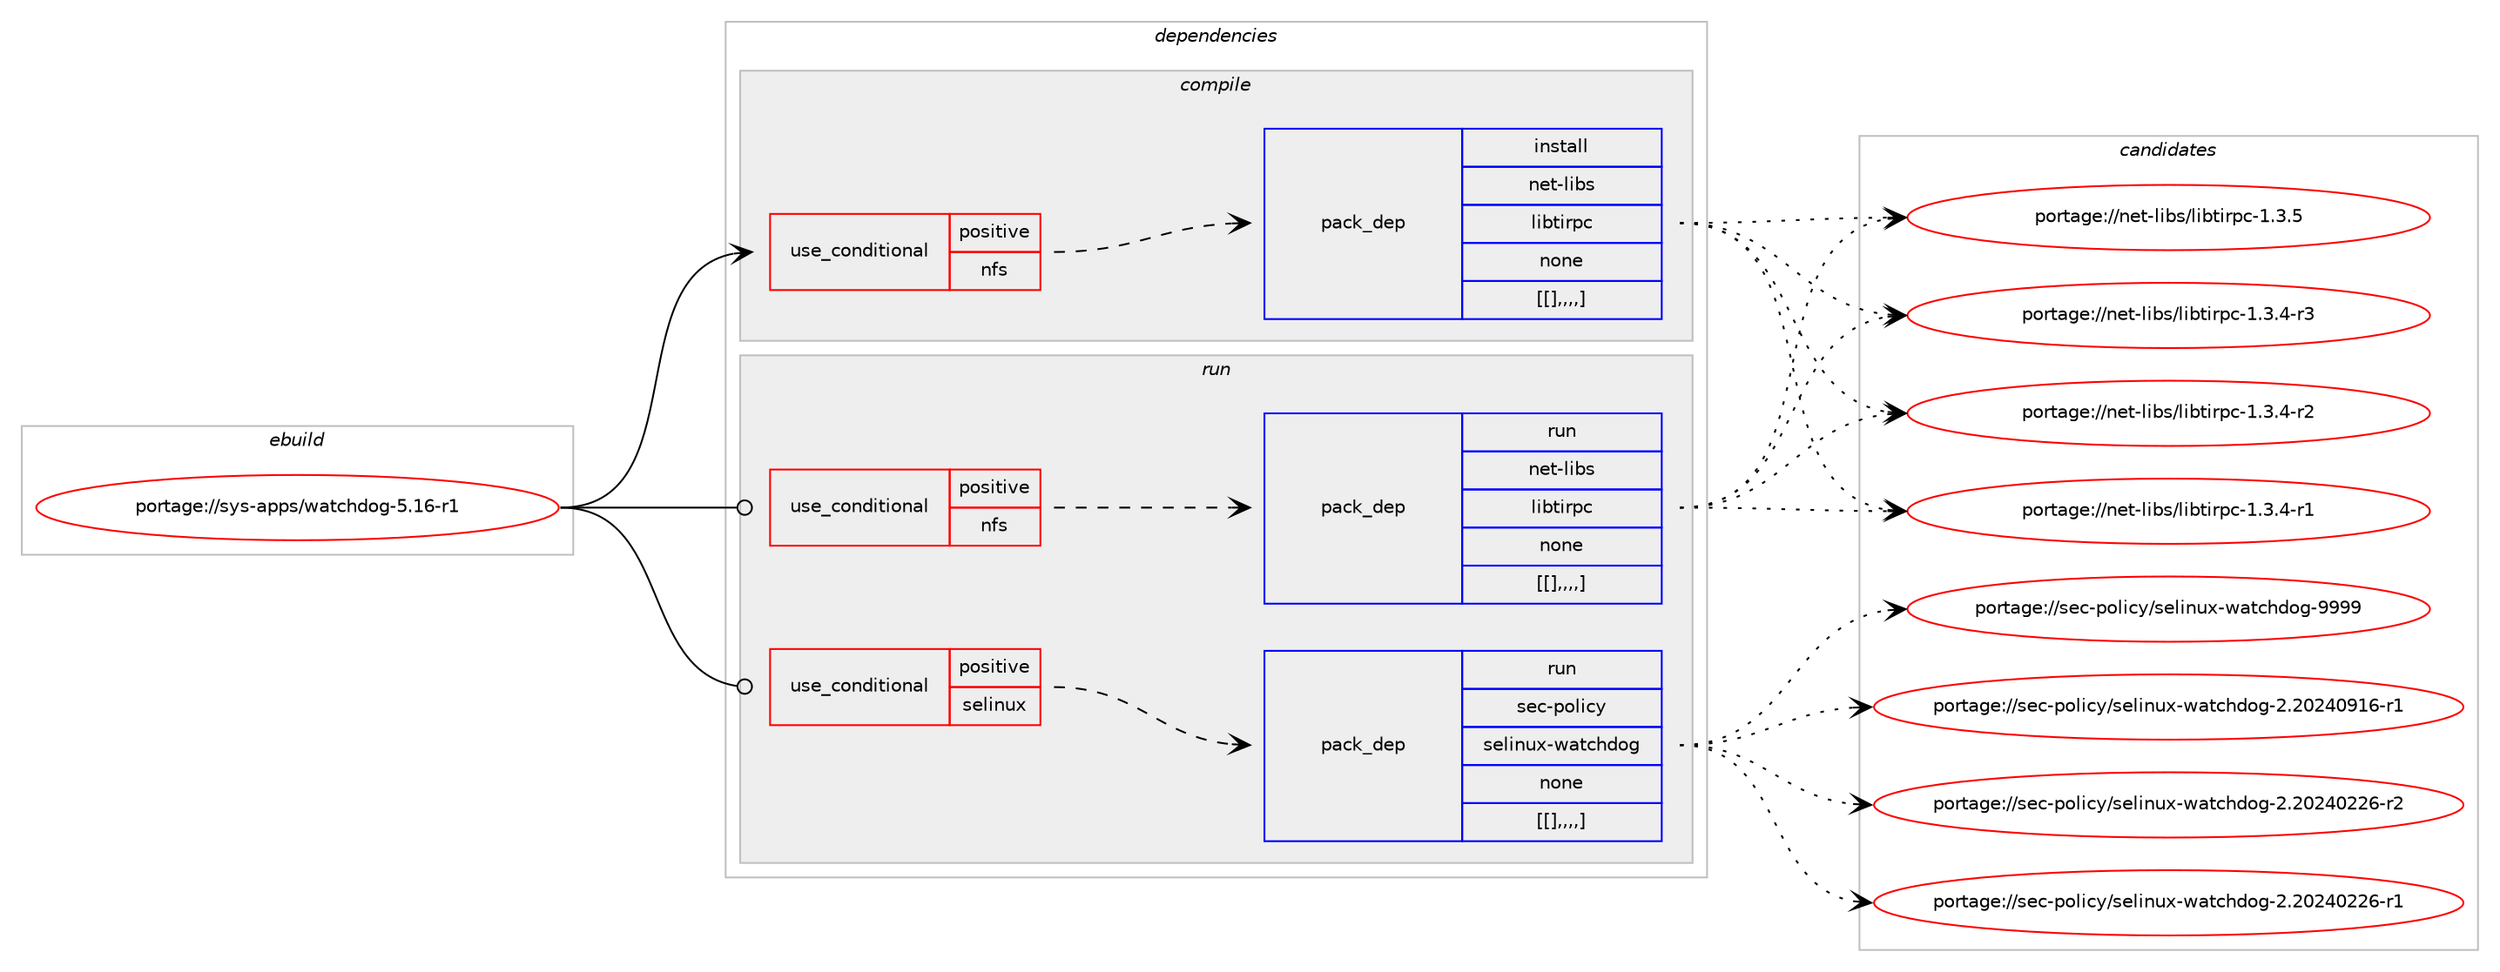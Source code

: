 digraph prolog {

# *************
# Graph options
# *************

newrank=true;
concentrate=true;
compound=true;
graph [rankdir=LR,fontname=Helvetica,fontsize=10,ranksep=1.5];#, ranksep=2.5, nodesep=0.2];
edge  [arrowhead=vee];
node  [fontname=Helvetica,fontsize=10];

# **********
# The ebuild
# **********

subgraph cluster_leftcol {
color=gray;
label=<<i>ebuild</i>>;
id [label="portage://sys-apps/watchdog-5.16-r1", color=red, width=4, href="../sys-apps/watchdog-5.16-r1.svg"];
}

# ****************
# The dependencies
# ****************

subgraph cluster_midcol {
color=gray;
label=<<i>dependencies</i>>;
subgraph cluster_compile {
fillcolor="#eeeeee";
style=filled;
label=<<i>compile</i>>;
subgraph cond3994 {
dependency11109 [label=<<TABLE BORDER="0" CELLBORDER="1" CELLSPACING="0" CELLPADDING="4"><TR><TD ROWSPAN="3" CELLPADDING="10">use_conditional</TD></TR><TR><TD>positive</TD></TR><TR><TD>nfs</TD></TR></TABLE>>, shape=none, color=red];
subgraph pack7087 {
dependency11110 [label=<<TABLE BORDER="0" CELLBORDER="1" CELLSPACING="0" CELLPADDING="4" WIDTH="220"><TR><TD ROWSPAN="6" CELLPADDING="30">pack_dep</TD></TR><TR><TD WIDTH="110">install</TD></TR><TR><TD>net-libs</TD></TR><TR><TD>libtirpc</TD></TR><TR><TD>none</TD></TR><TR><TD>[[],,,,]</TD></TR></TABLE>>, shape=none, color=blue];
}
dependency11109:e -> dependency11110:w [weight=20,style="dashed",arrowhead="vee"];
}
id:e -> dependency11109:w [weight=20,style="solid",arrowhead="vee"];
}
subgraph cluster_compileandrun {
fillcolor="#eeeeee";
style=filled;
label=<<i>compile and run</i>>;
}
subgraph cluster_run {
fillcolor="#eeeeee";
style=filled;
label=<<i>run</i>>;
subgraph cond3995 {
dependency11111 [label=<<TABLE BORDER="0" CELLBORDER="1" CELLSPACING="0" CELLPADDING="4"><TR><TD ROWSPAN="3" CELLPADDING="10">use_conditional</TD></TR><TR><TD>positive</TD></TR><TR><TD>nfs</TD></TR></TABLE>>, shape=none, color=red];
subgraph pack7088 {
dependency11112 [label=<<TABLE BORDER="0" CELLBORDER="1" CELLSPACING="0" CELLPADDING="4" WIDTH="220"><TR><TD ROWSPAN="6" CELLPADDING="30">pack_dep</TD></TR><TR><TD WIDTH="110">run</TD></TR><TR><TD>net-libs</TD></TR><TR><TD>libtirpc</TD></TR><TR><TD>none</TD></TR><TR><TD>[[],,,,]</TD></TR></TABLE>>, shape=none, color=blue];
}
dependency11111:e -> dependency11112:w [weight=20,style="dashed",arrowhead="vee"];
}
id:e -> dependency11111:w [weight=20,style="solid",arrowhead="odot"];
subgraph cond3996 {
dependency11113 [label=<<TABLE BORDER="0" CELLBORDER="1" CELLSPACING="0" CELLPADDING="4"><TR><TD ROWSPAN="3" CELLPADDING="10">use_conditional</TD></TR><TR><TD>positive</TD></TR><TR><TD>selinux</TD></TR></TABLE>>, shape=none, color=red];
subgraph pack7089 {
dependency11114 [label=<<TABLE BORDER="0" CELLBORDER="1" CELLSPACING="0" CELLPADDING="4" WIDTH="220"><TR><TD ROWSPAN="6" CELLPADDING="30">pack_dep</TD></TR><TR><TD WIDTH="110">run</TD></TR><TR><TD>sec-policy</TD></TR><TR><TD>selinux-watchdog</TD></TR><TR><TD>none</TD></TR><TR><TD>[[],,,,]</TD></TR></TABLE>>, shape=none, color=blue];
}
dependency11113:e -> dependency11114:w [weight=20,style="dashed",arrowhead="vee"];
}
id:e -> dependency11113:w [weight=20,style="solid",arrowhead="odot"];
}
}

# **************
# The candidates
# **************

subgraph cluster_choices {
rank=same;
color=gray;
label=<<i>candidates</i>>;

subgraph choice7087 {
color=black;
nodesep=1;
choice1101011164510810598115471081059811610511411299454946514653 [label="portage://net-libs/libtirpc-1.3.5", color=red, width=4,href="../net-libs/libtirpc-1.3.5.svg"];
choice11010111645108105981154710810598116105114112994549465146524511451 [label="portage://net-libs/libtirpc-1.3.4-r3", color=red, width=4,href="../net-libs/libtirpc-1.3.4-r3.svg"];
choice11010111645108105981154710810598116105114112994549465146524511450 [label="portage://net-libs/libtirpc-1.3.4-r2", color=red, width=4,href="../net-libs/libtirpc-1.3.4-r2.svg"];
choice11010111645108105981154710810598116105114112994549465146524511449 [label="portage://net-libs/libtirpc-1.3.4-r1", color=red, width=4,href="../net-libs/libtirpc-1.3.4-r1.svg"];
dependency11110:e -> choice1101011164510810598115471081059811610511411299454946514653:w [style=dotted,weight="100"];
dependency11110:e -> choice11010111645108105981154710810598116105114112994549465146524511451:w [style=dotted,weight="100"];
dependency11110:e -> choice11010111645108105981154710810598116105114112994549465146524511450:w [style=dotted,weight="100"];
dependency11110:e -> choice11010111645108105981154710810598116105114112994549465146524511449:w [style=dotted,weight="100"];
}
subgraph choice7088 {
color=black;
nodesep=1;
choice1101011164510810598115471081059811610511411299454946514653 [label="portage://net-libs/libtirpc-1.3.5", color=red, width=4,href="../net-libs/libtirpc-1.3.5.svg"];
choice11010111645108105981154710810598116105114112994549465146524511451 [label="portage://net-libs/libtirpc-1.3.4-r3", color=red, width=4,href="../net-libs/libtirpc-1.3.4-r3.svg"];
choice11010111645108105981154710810598116105114112994549465146524511450 [label="portage://net-libs/libtirpc-1.3.4-r2", color=red, width=4,href="../net-libs/libtirpc-1.3.4-r2.svg"];
choice11010111645108105981154710810598116105114112994549465146524511449 [label="portage://net-libs/libtirpc-1.3.4-r1", color=red, width=4,href="../net-libs/libtirpc-1.3.4-r1.svg"];
dependency11112:e -> choice1101011164510810598115471081059811610511411299454946514653:w [style=dotted,weight="100"];
dependency11112:e -> choice11010111645108105981154710810598116105114112994549465146524511451:w [style=dotted,weight="100"];
dependency11112:e -> choice11010111645108105981154710810598116105114112994549465146524511450:w [style=dotted,weight="100"];
dependency11112:e -> choice11010111645108105981154710810598116105114112994549465146524511449:w [style=dotted,weight="100"];
}
subgraph choice7089 {
color=black;
nodesep=1;
choice115101994511211110810599121471151011081051101171204511997116991041001111034557575757 [label="portage://sec-policy/selinux-watchdog-9999", color=red, width=4,href="../sec-policy/selinux-watchdog-9999.svg"];
choice1151019945112111108105991214711510110810511011712045119971169910410011110345504650485052485749544511449 [label="portage://sec-policy/selinux-watchdog-2.20240916-r1", color=red, width=4,href="../sec-policy/selinux-watchdog-2.20240916-r1.svg"];
choice1151019945112111108105991214711510110810511011712045119971169910410011110345504650485052485050544511450 [label="portage://sec-policy/selinux-watchdog-2.20240226-r2", color=red, width=4,href="../sec-policy/selinux-watchdog-2.20240226-r2.svg"];
choice1151019945112111108105991214711510110810511011712045119971169910410011110345504650485052485050544511449 [label="portage://sec-policy/selinux-watchdog-2.20240226-r1", color=red, width=4,href="../sec-policy/selinux-watchdog-2.20240226-r1.svg"];
dependency11114:e -> choice115101994511211110810599121471151011081051101171204511997116991041001111034557575757:w [style=dotted,weight="100"];
dependency11114:e -> choice1151019945112111108105991214711510110810511011712045119971169910410011110345504650485052485749544511449:w [style=dotted,weight="100"];
dependency11114:e -> choice1151019945112111108105991214711510110810511011712045119971169910410011110345504650485052485050544511450:w [style=dotted,weight="100"];
dependency11114:e -> choice1151019945112111108105991214711510110810511011712045119971169910410011110345504650485052485050544511449:w [style=dotted,weight="100"];
}
}

}

